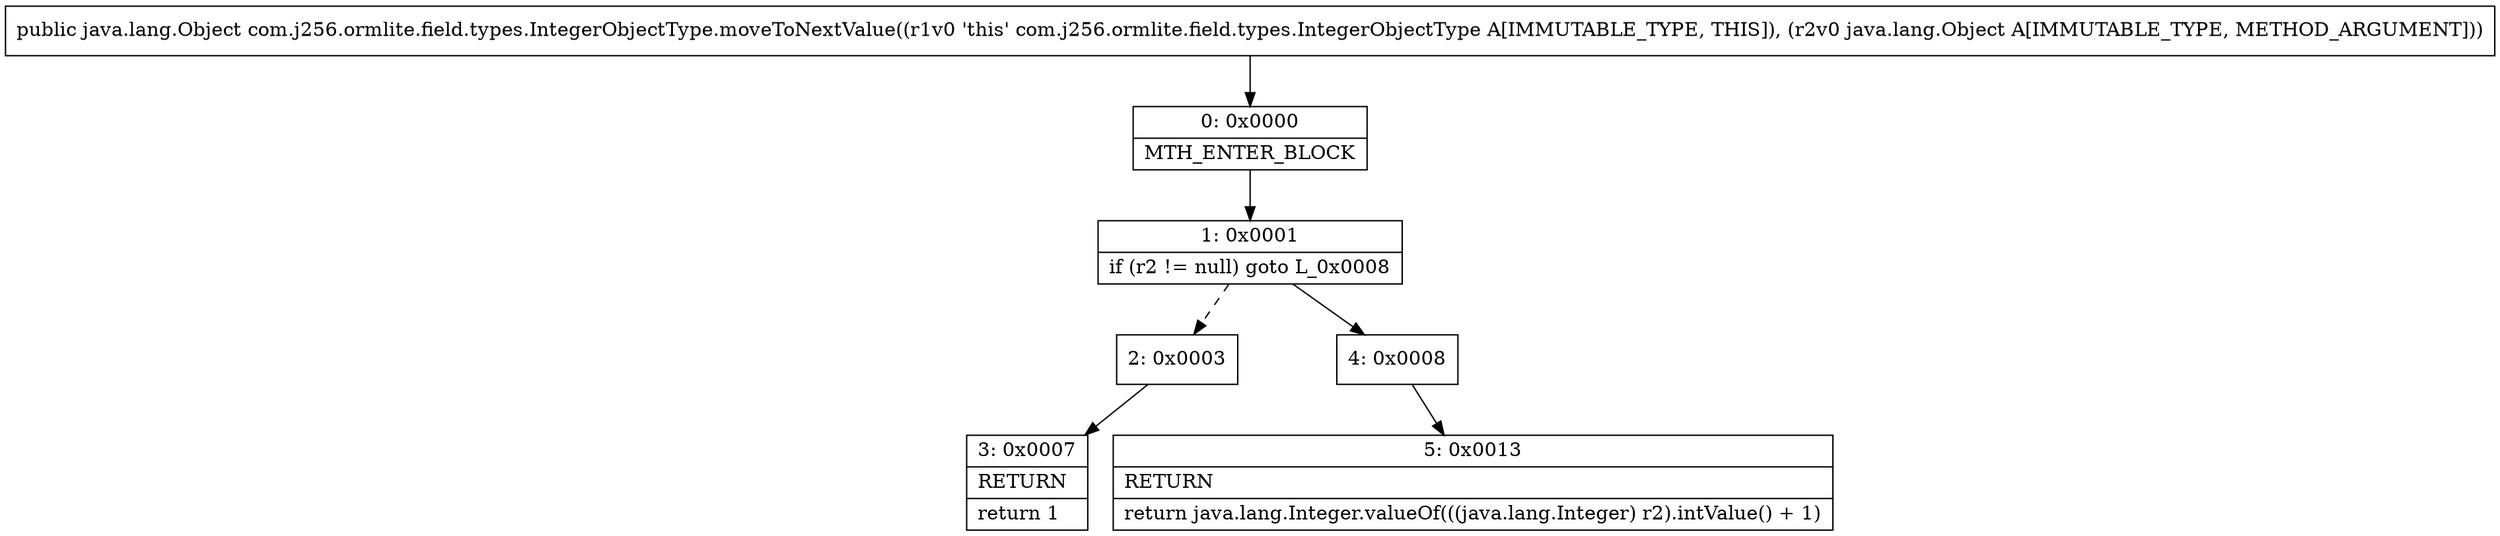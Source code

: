 digraph "CFG forcom.j256.ormlite.field.types.IntegerObjectType.moveToNextValue(Ljava\/lang\/Object;)Ljava\/lang\/Object;" {
Node_0 [shape=record,label="{0\:\ 0x0000|MTH_ENTER_BLOCK\l}"];
Node_1 [shape=record,label="{1\:\ 0x0001|if (r2 != null) goto L_0x0008\l}"];
Node_2 [shape=record,label="{2\:\ 0x0003}"];
Node_3 [shape=record,label="{3\:\ 0x0007|RETURN\l|return 1\l}"];
Node_4 [shape=record,label="{4\:\ 0x0008}"];
Node_5 [shape=record,label="{5\:\ 0x0013|RETURN\l|return java.lang.Integer.valueOf(((java.lang.Integer) r2).intValue() + 1)\l}"];
MethodNode[shape=record,label="{public java.lang.Object com.j256.ormlite.field.types.IntegerObjectType.moveToNextValue((r1v0 'this' com.j256.ormlite.field.types.IntegerObjectType A[IMMUTABLE_TYPE, THIS]), (r2v0 java.lang.Object A[IMMUTABLE_TYPE, METHOD_ARGUMENT])) }"];
MethodNode -> Node_0;
Node_0 -> Node_1;
Node_1 -> Node_2[style=dashed];
Node_1 -> Node_4;
Node_2 -> Node_3;
Node_4 -> Node_5;
}

